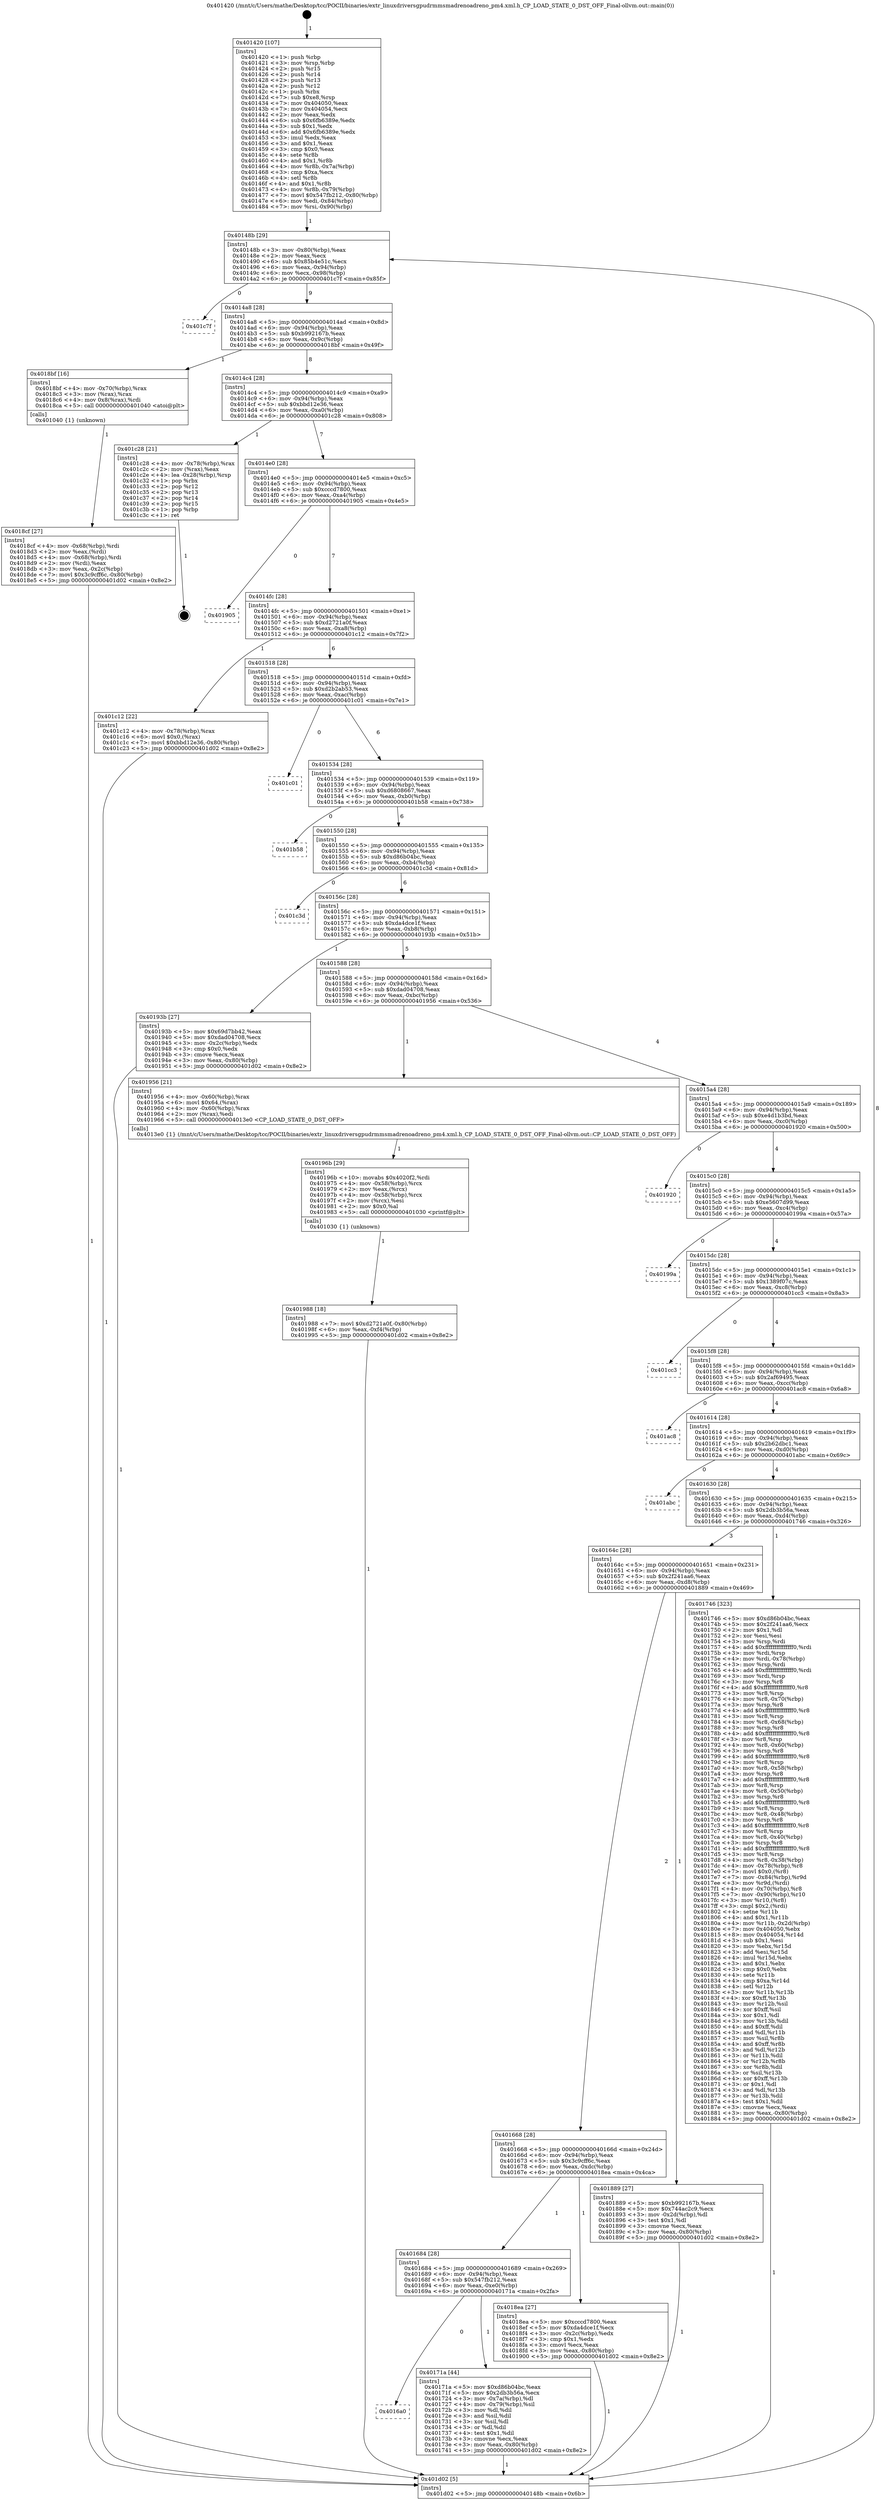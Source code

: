 digraph "0x401420" {
  label = "0x401420 (/mnt/c/Users/mathe/Desktop/tcc/POCII/binaries/extr_linuxdriversgpudrmmsmadrenoadreno_pm4.xml.h_CP_LOAD_STATE_0_DST_OFF_Final-ollvm.out::main(0))"
  labelloc = "t"
  node[shape=record]

  Entry [label="",width=0.3,height=0.3,shape=circle,fillcolor=black,style=filled]
  "0x40148b" [label="{
     0x40148b [29]\l
     | [instrs]\l
     &nbsp;&nbsp;0x40148b \<+3\>: mov -0x80(%rbp),%eax\l
     &nbsp;&nbsp;0x40148e \<+2\>: mov %eax,%ecx\l
     &nbsp;&nbsp;0x401490 \<+6\>: sub $0x85b4e51c,%ecx\l
     &nbsp;&nbsp;0x401496 \<+6\>: mov %eax,-0x94(%rbp)\l
     &nbsp;&nbsp;0x40149c \<+6\>: mov %ecx,-0x98(%rbp)\l
     &nbsp;&nbsp;0x4014a2 \<+6\>: je 0000000000401c7f \<main+0x85f\>\l
  }"]
  "0x401c7f" [label="{
     0x401c7f\l
  }", style=dashed]
  "0x4014a8" [label="{
     0x4014a8 [28]\l
     | [instrs]\l
     &nbsp;&nbsp;0x4014a8 \<+5\>: jmp 00000000004014ad \<main+0x8d\>\l
     &nbsp;&nbsp;0x4014ad \<+6\>: mov -0x94(%rbp),%eax\l
     &nbsp;&nbsp;0x4014b3 \<+5\>: sub $0xb992167b,%eax\l
     &nbsp;&nbsp;0x4014b8 \<+6\>: mov %eax,-0x9c(%rbp)\l
     &nbsp;&nbsp;0x4014be \<+6\>: je 00000000004018bf \<main+0x49f\>\l
  }"]
  Exit [label="",width=0.3,height=0.3,shape=circle,fillcolor=black,style=filled,peripheries=2]
  "0x4018bf" [label="{
     0x4018bf [16]\l
     | [instrs]\l
     &nbsp;&nbsp;0x4018bf \<+4\>: mov -0x70(%rbp),%rax\l
     &nbsp;&nbsp;0x4018c3 \<+3\>: mov (%rax),%rax\l
     &nbsp;&nbsp;0x4018c6 \<+4\>: mov 0x8(%rax),%rdi\l
     &nbsp;&nbsp;0x4018ca \<+5\>: call 0000000000401040 \<atoi@plt\>\l
     | [calls]\l
     &nbsp;&nbsp;0x401040 \{1\} (unknown)\l
  }"]
  "0x4014c4" [label="{
     0x4014c4 [28]\l
     | [instrs]\l
     &nbsp;&nbsp;0x4014c4 \<+5\>: jmp 00000000004014c9 \<main+0xa9\>\l
     &nbsp;&nbsp;0x4014c9 \<+6\>: mov -0x94(%rbp),%eax\l
     &nbsp;&nbsp;0x4014cf \<+5\>: sub $0xbbd12e36,%eax\l
     &nbsp;&nbsp;0x4014d4 \<+6\>: mov %eax,-0xa0(%rbp)\l
     &nbsp;&nbsp;0x4014da \<+6\>: je 0000000000401c28 \<main+0x808\>\l
  }"]
  "0x401988" [label="{
     0x401988 [18]\l
     | [instrs]\l
     &nbsp;&nbsp;0x401988 \<+7\>: movl $0xd2721a0f,-0x80(%rbp)\l
     &nbsp;&nbsp;0x40198f \<+6\>: mov %eax,-0xf4(%rbp)\l
     &nbsp;&nbsp;0x401995 \<+5\>: jmp 0000000000401d02 \<main+0x8e2\>\l
  }"]
  "0x401c28" [label="{
     0x401c28 [21]\l
     | [instrs]\l
     &nbsp;&nbsp;0x401c28 \<+4\>: mov -0x78(%rbp),%rax\l
     &nbsp;&nbsp;0x401c2c \<+2\>: mov (%rax),%eax\l
     &nbsp;&nbsp;0x401c2e \<+4\>: lea -0x28(%rbp),%rsp\l
     &nbsp;&nbsp;0x401c32 \<+1\>: pop %rbx\l
     &nbsp;&nbsp;0x401c33 \<+2\>: pop %r12\l
     &nbsp;&nbsp;0x401c35 \<+2\>: pop %r13\l
     &nbsp;&nbsp;0x401c37 \<+2\>: pop %r14\l
     &nbsp;&nbsp;0x401c39 \<+2\>: pop %r15\l
     &nbsp;&nbsp;0x401c3b \<+1\>: pop %rbp\l
     &nbsp;&nbsp;0x401c3c \<+1\>: ret\l
  }"]
  "0x4014e0" [label="{
     0x4014e0 [28]\l
     | [instrs]\l
     &nbsp;&nbsp;0x4014e0 \<+5\>: jmp 00000000004014e5 \<main+0xc5\>\l
     &nbsp;&nbsp;0x4014e5 \<+6\>: mov -0x94(%rbp),%eax\l
     &nbsp;&nbsp;0x4014eb \<+5\>: sub $0xcccd7800,%eax\l
     &nbsp;&nbsp;0x4014f0 \<+6\>: mov %eax,-0xa4(%rbp)\l
     &nbsp;&nbsp;0x4014f6 \<+6\>: je 0000000000401905 \<main+0x4e5\>\l
  }"]
  "0x40196b" [label="{
     0x40196b [29]\l
     | [instrs]\l
     &nbsp;&nbsp;0x40196b \<+10\>: movabs $0x4020f2,%rdi\l
     &nbsp;&nbsp;0x401975 \<+4\>: mov -0x58(%rbp),%rcx\l
     &nbsp;&nbsp;0x401979 \<+2\>: mov %eax,(%rcx)\l
     &nbsp;&nbsp;0x40197b \<+4\>: mov -0x58(%rbp),%rcx\l
     &nbsp;&nbsp;0x40197f \<+2\>: mov (%rcx),%esi\l
     &nbsp;&nbsp;0x401981 \<+2\>: mov $0x0,%al\l
     &nbsp;&nbsp;0x401983 \<+5\>: call 0000000000401030 \<printf@plt\>\l
     | [calls]\l
     &nbsp;&nbsp;0x401030 \{1\} (unknown)\l
  }"]
  "0x401905" [label="{
     0x401905\l
  }", style=dashed]
  "0x4014fc" [label="{
     0x4014fc [28]\l
     | [instrs]\l
     &nbsp;&nbsp;0x4014fc \<+5\>: jmp 0000000000401501 \<main+0xe1\>\l
     &nbsp;&nbsp;0x401501 \<+6\>: mov -0x94(%rbp),%eax\l
     &nbsp;&nbsp;0x401507 \<+5\>: sub $0xd2721a0f,%eax\l
     &nbsp;&nbsp;0x40150c \<+6\>: mov %eax,-0xa8(%rbp)\l
     &nbsp;&nbsp;0x401512 \<+6\>: je 0000000000401c12 \<main+0x7f2\>\l
  }"]
  "0x4018cf" [label="{
     0x4018cf [27]\l
     | [instrs]\l
     &nbsp;&nbsp;0x4018cf \<+4\>: mov -0x68(%rbp),%rdi\l
     &nbsp;&nbsp;0x4018d3 \<+2\>: mov %eax,(%rdi)\l
     &nbsp;&nbsp;0x4018d5 \<+4\>: mov -0x68(%rbp),%rdi\l
     &nbsp;&nbsp;0x4018d9 \<+2\>: mov (%rdi),%eax\l
     &nbsp;&nbsp;0x4018db \<+3\>: mov %eax,-0x2c(%rbp)\l
     &nbsp;&nbsp;0x4018de \<+7\>: movl $0x3c9cff6c,-0x80(%rbp)\l
     &nbsp;&nbsp;0x4018e5 \<+5\>: jmp 0000000000401d02 \<main+0x8e2\>\l
  }"]
  "0x401c12" [label="{
     0x401c12 [22]\l
     | [instrs]\l
     &nbsp;&nbsp;0x401c12 \<+4\>: mov -0x78(%rbp),%rax\l
     &nbsp;&nbsp;0x401c16 \<+6\>: movl $0x0,(%rax)\l
     &nbsp;&nbsp;0x401c1c \<+7\>: movl $0xbbd12e36,-0x80(%rbp)\l
     &nbsp;&nbsp;0x401c23 \<+5\>: jmp 0000000000401d02 \<main+0x8e2\>\l
  }"]
  "0x401518" [label="{
     0x401518 [28]\l
     | [instrs]\l
     &nbsp;&nbsp;0x401518 \<+5\>: jmp 000000000040151d \<main+0xfd\>\l
     &nbsp;&nbsp;0x40151d \<+6\>: mov -0x94(%rbp),%eax\l
     &nbsp;&nbsp;0x401523 \<+5\>: sub $0xd2b2ab53,%eax\l
     &nbsp;&nbsp;0x401528 \<+6\>: mov %eax,-0xac(%rbp)\l
     &nbsp;&nbsp;0x40152e \<+6\>: je 0000000000401c01 \<main+0x7e1\>\l
  }"]
  "0x401420" [label="{
     0x401420 [107]\l
     | [instrs]\l
     &nbsp;&nbsp;0x401420 \<+1\>: push %rbp\l
     &nbsp;&nbsp;0x401421 \<+3\>: mov %rsp,%rbp\l
     &nbsp;&nbsp;0x401424 \<+2\>: push %r15\l
     &nbsp;&nbsp;0x401426 \<+2\>: push %r14\l
     &nbsp;&nbsp;0x401428 \<+2\>: push %r13\l
     &nbsp;&nbsp;0x40142a \<+2\>: push %r12\l
     &nbsp;&nbsp;0x40142c \<+1\>: push %rbx\l
     &nbsp;&nbsp;0x40142d \<+7\>: sub $0xe8,%rsp\l
     &nbsp;&nbsp;0x401434 \<+7\>: mov 0x404050,%eax\l
     &nbsp;&nbsp;0x40143b \<+7\>: mov 0x404054,%ecx\l
     &nbsp;&nbsp;0x401442 \<+2\>: mov %eax,%edx\l
     &nbsp;&nbsp;0x401444 \<+6\>: sub $0x6fb6389e,%edx\l
     &nbsp;&nbsp;0x40144a \<+3\>: sub $0x1,%edx\l
     &nbsp;&nbsp;0x40144d \<+6\>: add $0x6fb6389e,%edx\l
     &nbsp;&nbsp;0x401453 \<+3\>: imul %edx,%eax\l
     &nbsp;&nbsp;0x401456 \<+3\>: and $0x1,%eax\l
     &nbsp;&nbsp;0x401459 \<+3\>: cmp $0x0,%eax\l
     &nbsp;&nbsp;0x40145c \<+4\>: sete %r8b\l
     &nbsp;&nbsp;0x401460 \<+4\>: and $0x1,%r8b\l
     &nbsp;&nbsp;0x401464 \<+4\>: mov %r8b,-0x7a(%rbp)\l
     &nbsp;&nbsp;0x401468 \<+3\>: cmp $0xa,%ecx\l
     &nbsp;&nbsp;0x40146b \<+4\>: setl %r8b\l
     &nbsp;&nbsp;0x40146f \<+4\>: and $0x1,%r8b\l
     &nbsp;&nbsp;0x401473 \<+4\>: mov %r8b,-0x79(%rbp)\l
     &nbsp;&nbsp;0x401477 \<+7\>: movl $0x547fb212,-0x80(%rbp)\l
     &nbsp;&nbsp;0x40147e \<+6\>: mov %edi,-0x84(%rbp)\l
     &nbsp;&nbsp;0x401484 \<+7\>: mov %rsi,-0x90(%rbp)\l
  }"]
  "0x401c01" [label="{
     0x401c01\l
  }", style=dashed]
  "0x401534" [label="{
     0x401534 [28]\l
     | [instrs]\l
     &nbsp;&nbsp;0x401534 \<+5\>: jmp 0000000000401539 \<main+0x119\>\l
     &nbsp;&nbsp;0x401539 \<+6\>: mov -0x94(%rbp),%eax\l
     &nbsp;&nbsp;0x40153f \<+5\>: sub $0xd6808667,%eax\l
     &nbsp;&nbsp;0x401544 \<+6\>: mov %eax,-0xb0(%rbp)\l
     &nbsp;&nbsp;0x40154a \<+6\>: je 0000000000401b58 \<main+0x738\>\l
  }"]
  "0x401d02" [label="{
     0x401d02 [5]\l
     | [instrs]\l
     &nbsp;&nbsp;0x401d02 \<+5\>: jmp 000000000040148b \<main+0x6b\>\l
  }"]
  "0x401b58" [label="{
     0x401b58\l
  }", style=dashed]
  "0x401550" [label="{
     0x401550 [28]\l
     | [instrs]\l
     &nbsp;&nbsp;0x401550 \<+5\>: jmp 0000000000401555 \<main+0x135\>\l
     &nbsp;&nbsp;0x401555 \<+6\>: mov -0x94(%rbp),%eax\l
     &nbsp;&nbsp;0x40155b \<+5\>: sub $0xd86b04bc,%eax\l
     &nbsp;&nbsp;0x401560 \<+6\>: mov %eax,-0xb4(%rbp)\l
     &nbsp;&nbsp;0x401566 \<+6\>: je 0000000000401c3d \<main+0x81d\>\l
  }"]
  "0x4016a0" [label="{
     0x4016a0\l
  }", style=dashed]
  "0x401c3d" [label="{
     0x401c3d\l
  }", style=dashed]
  "0x40156c" [label="{
     0x40156c [28]\l
     | [instrs]\l
     &nbsp;&nbsp;0x40156c \<+5\>: jmp 0000000000401571 \<main+0x151\>\l
     &nbsp;&nbsp;0x401571 \<+6\>: mov -0x94(%rbp),%eax\l
     &nbsp;&nbsp;0x401577 \<+5\>: sub $0xda4dce1f,%eax\l
     &nbsp;&nbsp;0x40157c \<+6\>: mov %eax,-0xb8(%rbp)\l
     &nbsp;&nbsp;0x401582 \<+6\>: je 000000000040193b \<main+0x51b\>\l
  }"]
  "0x40171a" [label="{
     0x40171a [44]\l
     | [instrs]\l
     &nbsp;&nbsp;0x40171a \<+5\>: mov $0xd86b04bc,%eax\l
     &nbsp;&nbsp;0x40171f \<+5\>: mov $0x2db3b56a,%ecx\l
     &nbsp;&nbsp;0x401724 \<+3\>: mov -0x7a(%rbp),%dl\l
     &nbsp;&nbsp;0x401727 \<+4\>: mov -0x79(%rbp),%sil\l
     &nbsp;&nbsp;0x40172b \<+3\>: mov %dl,%dil\l
     &nbsp;&nbsp;0x40172e \<+3\>: and %sil,%dil\l
     &nbsp;&nbsp;0x401731 \<+3\>: xor %sil,%dl\l
     &nbsp;&nbsp;0x401734 \<+3\>: or %dl,%dil\l
     &nbsp;&nbsp;0x401737 \<+4\>: test $0x1,%dil\l
     &nbsp;&nbsp;0x40173b \<+3\>: cmovne %ecx,%eax\l
     &nbsp;&nbsp;0x40173e \<+3\>: mov %eax,-0x80(%rbp)\l
     &nbsp;&nbsp;0x401741 \<+5\>: jmp 0000000000401d02 \<main+0x8e2\>\l
  }"]
  "0x40193b" [label="{
     0x40193b [27]\l
     | [instrs]\l
     &nbsp;&nbsp;0x40193b \<+5\>: mov $0x69d7bb42,%eax\l
     &nbsp;&nbsp;0x401940 \<+5\>: mov $0xdad04708,%ecx\l
     &nbsp;&nbsp;0x401945 \<+3\>: mov -0x2c(%rbp),%edx\l
     &nbsp;&nbsp;0x401948 \<+3\>: cmp $0x0,%edx\l
     &nbsp;&nbsp;0x40194b \<+3\>: cmove %ecx,%eax\l
     &nbsp;&nbsp;0x40194e \<+3\>: mov %eax,-0x80(%rbp)\l
     &nbsp;&nbsp;0x401951 \<+5\>: jmp 0000000000401d02 \<main+0x8e2\>\l
  }"]
  "0x401588" [label="{
     0x401588 [28]\l
     | [instrs]\l
     &nbsp;&nbsp;0x401588 \<+5\>: jmp 000000000040158d \<main+0x16d\>\l
     &nbsp;&nbsp;0x40158d \<+6\>: mov -0x94(%rbp),%eax\l
     &nbsp;&nbsp;0x401593 \<+5\>: sub $0xdad04708,%eax\l
     &nbsp;&nbsp;0x401598 \<+6\>: mov %eax,-0xbc(%rbp)\l
     &nbsp;&nbsp;0x40159e \<+6\>: je 0000000000401956 \<main+0x536\>\l
  }"]
  "0x401684" [label="{
     0x401684 [28]\l
     | [instrs]\l
     &nbsp;&nbsp;0x401684 \<+5\>: jmp 0000000000401689 \<main+0x269\>\l
     &nbsp;&nbsp;0x401689 \<+6\>: mov -0x94(%rbp),%eax\l
     &nbsp;&nbsp;0x40168f \<+5\>: sub $0x547fb212,%eax\l
     &nbsp;&nbsp;0x401694 \<+6\>: mov %eax,-0xe0(%rbp)\l
     &nbsp;&nbsp;0x40169a \<+6\>: je 000000000040171a \<main+0x2fa\>\l
  }"]
  "0x401956" [label="{
     0x401956 [21]\l
     | [instrs]\l
     &nbsp;&nbsp;0x401956 \<+4\>: mov -0x60(%rbp),%rax\l
     &nbsp;&nbsp;0x40195a \<+6\>: movl $0x64,(%rax)\l
     &nbsp;&nbsp;0x401960 \<+4\>: mov -0x60(%rbp),%rax\l
     &nbsp;&nbsp;0x401964 \<+2\>: mov (%rax),%edi\l
     &nbsp;&nbsp;0x401966 \<+5\>: call 00000000004013e0 \<CP_LOAD_STATE_0_DST_OFF\>\l
     | [calls]\l
     &nbsp;&nbsp;0x4013e0 \{1\} (/mnt/c/Users/mathe/Desktop/tcc/POCII/binaries/extr_linuxdriversgpudrmmsmadrenoadreno_pm4.xml.h_CP_LOAD_STATE_0_DST_OFF_Final-ollvm.out::CP_LOAD_STATE_0_DST_OFF)\l
  }"]
  "0x4015a4" [label="{
     0x4015a4 [28]\l
     | [instrs]\l
     &nbsp;&nbsp;0x4015a4 \<+5\>: jmp 00000000004015a9 \<main+0x189\>\l
     &nbsp;&nbsp;0x4015a9 \<+6\>: mov -0x94(%rbp),%eax\l
     &nbsp;&nbsp;0x4015af \<+5\>: sub $0xe4d1b3bd,%eax\l
     &nbsp;&nbsp;0x4015b4 \<+6\>: mov %eax,-0xc0(%rbp)\l
     &nbsp;&nbsp;0x4015ba \<+6\>: je 0000000000401920 \<main+0x500\>\l
  }"]
  "0x4018ea" [label="{
     0x4018ea [27]\l
     | [instrs]\l
     &nbsp;&nbsp;0x4018ea \<+5\>: mov $0xcccd7800,%eax\l
     &nbsp;&nbsp;0x4018ef \<+5\>: mov $0xda4dce1f,%ecx\l
     &nbsp;&nbsp;0x4018f4 \<+3\>: mov -0x2c(%rbp),%edx\l
     &nbsp;&nbsp;0x4018f7 \<+3\>: cmp $0x1,%edx\l
     &nbsp;&nbsp;0x4018fa \<+3\>: cmovl %ecx,%eax\l
     &nbsp;&nbsp;0x4018fd \<+3\>: mov %eax,-0x80(%rbp)\l
     &nbsp;&nbsp;0x401900 \<+5\>: jmp 0000000000401d02 \<main+0x8e2\>\l
  }"]
  "0x401920" [label="{
     0x401920\l
  }", style=dashed]
  "0x4015c0" [label="{
     0x4015c0 [28]\l
     | [instrs]\l
     &nbsp;&nbsp;0x4015c0 \<+5\>: jmp 00000000004015c5 \<main+0x1a5\>\l
     &nbsp;&nbsp;0x4015c5 \<+6\>: mov -0x94(%rbp),%eax\l
     &nbsp;&nbsp;0x4015cb \<+5\>: sub $0xe5607d99,%eax\l
     &nbsp;&nbsp;0x4015d0 \<+6\>: mov %eax,-0xc4(%rbp)\l
     &nbsp;&nbsp;0x4015d6 \<+6\>: je 000000000040199a \<main+0x57a\>\l
  }"]
  "0x401668" [label="{
     0x401668 [28]\l
     | [instrs]\l
     &nbsp;&nbsp;0x401668 \<+5\>: jmp 000000000040166d \<main+0x24d\>\l
     &nbsp;&nbsp;0x40166d \<+6\>: mov -0x94(%rbp),%eax\l
     &nbsp;&nbsp;0x401673 \<+5\>: sub $0x3c9cff6c,%eax\l
     &nbsp;&nbsp;0x401678 \<+6\>: mov %eax,-0xdc(%rbp)\l
     &nbsp;&nbsp;0x40167e \<+6\>: je 00000000004018ea \<main+0x4ca\>\l
  }"]
  "0x40199a" [label="{
     0x40199a\l
  }", style=dashed]
  "0x4015dc" [label="{
     0x4015dc [28]\l
     | [instrs]\l
     &nbsp;&nbsp;0x4015dc \<+5\>: jmp 00000000004015e1 \<main+0x1c1\>\l
     &nbsp;&nbsp;0x4015e1 \<+6\>: mov -0x94(%rbp),%eax\l
     &nbsp;&nbsp;0x4015e7 \<+5\>: sub $0x1389f07c,%eax\l
     &nbsp;&nbsp;0x4015ec \<+6\>: mov %eax,-0xc8(%rbp)\l
     &nbsp;&nbsp;0x4015f2 \<+6\>: je 0000000000401cc3 \<main+0x8a3\>\l
  }"]
  "0x401889" [label="{
     0x401889 [27]\l
     | [instrs]\l
     &nbsp;&nbsp;0x401889 \<+5\>: mov $0xb992167b,%eax\l
     &nbsp;&nbsp;0x40188e \<+5\>: mov $0x744ac2c9,%ecx\l
     &nbsp;&nbsp;0x401893 \<+3\>: mov -0x2d(%rbp),%dl\l
     &nbsp;&nbsp;0x401896 \<+3\>: test $0x1,%dl\l
     &nbsp;&nbsp;0x401899 \<+3\>: cmovne %ecx,%eax\l
     &nbsp;&nbsp;0x40189c \<+3\>: mov %eax,-0x80(%rbp)\l
     &nbsp;&nbsp;0x40189f \<+5\>: jmp 0000000000401d02 \<main+0x8e2\>\l
  }"]
  "0x401cc3" [label="{
     0x401cc3\l
  }", style=dashed]
  "0x4015f8" [label="{
     0x4015f8 [28]\l
     | [instrs]\l
     &nbsp;&nbsp;0x4015f8 \<+5\>: jmp 00000000004015fd \<main+0x1dd\>\l
     &nbsp;&nbsp;0x4015fd \<+6\>: mov -0x94(%rbp),%eax\l
     &nbsp;&nbsp;0x401603 \<+5\>: sub $0x2af69495,%eax\l
     &nbsp;&nbsp;0x401608 \<+6\>: mov %eax,-0xcc(%rbp)\l
     &nbsp;&nbsp;0x40160e \<+6\>: je 0000000000401ac8 \<main+0x6a8\>\l
  }"]
  "0x40164c" [label="{
     0x40164c [28]\l
     | [instrs]\l
     &nbsp;&nbsp;0x40164c \<+5\>: jmp 0000000000401651 \<main+0x231\>\l
     &nbsp;&nbsp;0x401651 \<+6\>: mov -0x94(%rbp),%eax\l
     &nbsp;&nbsp;0x401657 \<+5\>: sub $0x2f241aa6,%eax\l
     &nbsp;&nbsp;0x40165c \<+6\>: mov %eax,-0xd8(%rbp)\l
     &nbsp;&nbsp;0x401662 \<+6\>: je 0000000000401889 \<main+0x469\>\l
  }"]
  "0x401ac8" [label="{
     0x401ac8\l
  }", style=dashed]
  "0x401614" [label="{
     0x401614 [28]\l
     | [instrs]\l
     &nbsp;&nbsp;0x401614 \<+5\>: jmp 0000000000401619 \<main+0x1f9\>\l
     &nbsp;&nbsp;0x401619 \<+6\>: mov -0x94(%rbp),%eax\l
     &nbsp;&nbsp;0x40161f \<+5\>: sub $0x2b62dbc1,%eax\l
     &nbsp;&nbsp;0x401624 \<+6\>: mov %eax,-0xd0(%rbp)\l
     &nbsp;&nbsp;0x40162a \<+6\>: je 0000000000401abc \<main+0x69c\>\l
  }"]
  "0x401746" [label="{
     0x401746 [323]\l
     | [instrs]\l
     &nbsp;&nbsp;0x401746 \<+5\>: mov $0xd86b04bc,%eax\l
     &nbsp;&nbsp;0x40174b \<+5\>: mov $0x2f241aa6,%ecx\l
     &nbsp;&nbsp;0x401750 \<+2\>: mov $0x1,%dl\l
     &nbsp;&nbsp;0x401752 \<+2\>: xor %esi,%esi\l
     &nbsp;&nbsp;0x401754 \<+3\>: mov %rsp,%rdi\l
     &nbsp;&nbsp;0x401757 \<+4\>: add $0xfffffffffffffff0,%rdi\l
     &nbsp;&nbsp;0x40175b \<+3\>: mov %rdi,%rsp\l
     &nbsp;&nbsp;0x40175e \<+4\>: mov %rdi,-0x78(%rbp)\l
     &nbsp;&nbsp;0x401762 \<+3\>: mov %rsp,%rdi\l
     &nbsp;&nbsp;0x401765 \<+4\>: add $0xfffffffffffffff0,%rdi\l
     &nbsp;&nbsp;0x401769 \<+3\>: mov %rdi,%rsp\l
     &nbsp;&nbsp;0x40176c \<+3\>: mov %rsp,%r8\l
     &nbsp;&nbsp;0x40176f \<+4\>: add $0xfffffffffffffff0,%r8\l
     &nbsp;&nbsp;0x401773 \<+3\>: mov %r8,%rsp\l
     &nbsp;&nbsp;0x401776 \<+4\>: mov %r8,-0x70(%rbp)\l
     &nbsp;&nbsp;0x40177a \<+3\>: mov %rsp,%r8\l
     &nbsp;&nbsp;0x40177d \<+4\>: add $0xfffffffffffffff0,%r8\l
     &nbsp;&nbsp;0x401781 \<+3\>: mov %r8,%rsp\l
     &nbsp;&nbsp;0x401784 \<+4\>: mov %r8,-0x68(%rbp)\l
     &nbsp;&nbsp;0x401788 \<+3\>: mov %rsp,%r8\l
     &nbsp;&nbsp;0x40178b \<+4\>: add $0xfffffffffffffff0,%r8\l
     &nbsp;&nbsp;0x40178f \<+3\>: mov %r8,%rsp\l
     &nbsp;&nbsp;0x401792 \<+4\>: mov %r8,-0x60(%rbp)\l
     &nbsp;&nbsp;0x401796 \<+3\>: mov %rsp,%r8\l
     &nbsp;&nbsp;0x401799 \<+4\>: add $0xfffffffffffffff0,%r8\l
     &nbsp;&nbsp;0x40179d \<+3\>: mov %r8,%rsp\l
     &nbsp;&nbsp;0x4017a0 \<+4\>: mov %r8,-0x58(%rbp)\l
     &nbsp;&nbsp;0x4017a4 \<+3\>: mov %rsp,%r8\l
     &nbsp;&nbsp;0x4017a7 \<+4\>: add $0xfffffffffffffff0,%r8\l
     &nbsp;&nbsp;0x4017ab \<+3\>: mov %r8,%rsp\l
     &nbsp;&nbsp;0x4017ae \<+4\>: mov %r8,-0x50(%rbp)\l
     &nbsp;&nbsp;0x4017b2 \<+3\>: mov %rsp,%r8\l
     &nbsp;&nbsp;0x4017b5 \<+4\>: add $0xfffffffffffffff0,%r8\l
     &nbsp;&nbsp;0x4017b9 \<+3\>: mov %r8,%rsp\l
     &nbsp;&nbsp;0x4017bc \<+4\>: mov %r8,-0x48(%rbp)\l
     &nbsp;&nbsp;0x4017c0 \<+3\>: mov %rsp,%r8\l
     &nbsp;&nbsp;0x4017c3 \<+4\>: add $0xfffffffffffffff0,%r8\l
     &nbsp;&nbsp;0x4017c7 \<+3\>: mov %r8,%rsp\l
     &nbsp;&nbsp;0x4017ca \<+4\>: mov %r8,-0x40(%rbp)\l
     &nbsp;&nbsp;0x4017ce \<+3\>: mov %rsp,%r8\l
     &nbsp;&nbsp;0x4017d1 \<+4\>: add $0xfffffffffffffff0,%r8\l
     &nbsp;&nbsp;0x4017d5 \<+3\>: mov %r8,%rsp\l
     &nbsp;&nbsp;0x4017d8 \<+4\>: mov %r8,-0x38(%rbp)\l
     &nbsp;&nbsp;0x4017dc \<+4\>: mov -0x78(%rbp),%r8\l
     &nbsp;&nbsp;0x4017e0 \<+7\>: movl $0x0,(%r8)\l
     &nbsp;&nbsp;0x4017e7 \<+7\>: mov -0x84(%rbp),%r9d\l
     &nbsp;&nbsp;0x4017ee \<+3\>: mov %r9d,(%rdi)\l
     &nbsp;&nbsp;0x4017f1 \<+4\>: mov -0x70(%rbp),%r8\l
     &nbsp;&nbsp;0x4017f5 \<+7\>: mov -0x90(%rbp),%r10\l
     &nbsp;&nbsp;0x4017fc \<+3\>: mov %r10,(%r8)\l
     &nbsp;&nbsp;0x4017ff \<+3\>: cmpl $0x2,(%rdi)\l
     &nbsp;&nbsp;0x401802 \<+4\>: setne %r11b\l
     &nbsp;&nbsp;0x401806 \<+4\>: and $0x1,%r11b\l
     &nbsp;&nbsp;0x40180a \<+4\>: mov %r11b,-0x2d(%rbp)\l
     &nbsp;&nbsp;0x40180e \<+7\>: mov 0x404050,%ebx\l
     &nbsp;&nbsp;0x401815 \<+8\>: mov 0x404054,%r14d\l
     &nbsp;&nbsp;0x40181d \<+3\>: sub $0x1,%esi\l
     &nbsp;&nbsp;0x401820 \<+3\>: mov %ebx,%r15d\l
     &nbsp;&nbsp;0x401823 \<+3\>: add %esi,%r15d\l
     &nbsp;&nbsp;0x401826 \<+4\>: imul %r15d,%ebx\l
     &nbsp;&nbsp;0x40182a \<+3\>: and $0x1,%ebx\l
     &nbsp;&nbsp;0x40182d \<+3\>: cmp $0x0,%ebx\l
     &nbsp;&nbsp;0x401830 \<+4\>: sete %r11b\l
     &nbsp;&nbsp;0x401834 \<+4\>: cmp $0xa,%r14d\l
     &nbsp;&nbsp;0x401838 \<+4\>: setl %r12b\l
     &nbsp;&nbsp;0x40183c \<+3\>: mov %r11b,%r13b\l
     &nbsp;&nbsp;0x40183f \<+4\>: xor $0xff,%r13b\l
     &nbsp;&nbsp;0x401843 \<+3\>: mov %r12b,%sil\l
     &nbsp;&nbsp;0x401846 \<+4\>: xor $0xff,%sil\l
     &nbsp;&nbsp;0x40184a \<+3\>: xor $0x1,%dl\l
     &nbsp;&nbsp;0x40184d \<+3\>: mov %r13b,%dil\l
     &nbsp;&nbsp;0x401850 \<+4\>: and $0xff,%dil\l
     &nbsp;&nbsp;0x401854 \<+3\>: and %dl,%r11b\l
     &nbsp;&nbsp;0x401857 \<+3\>: mov %sil,%r8b\l
     &nbsp;&nbsp;0x40185a \<+4\>: and $0xff,%r8b\l
     &nbsp;&nbsp;0x40185e \<+3\>: and %dl,%r12b\l
     &nbsp;&nbsp;0x401861 \<+3\>: or %r11b,%dil\l
     &nbsp;&nbsp;0x401864 \<+3\>: or %r12b,%r8b\l
     &nbsp;&nbsp;0x401867 \<+3\>: xor %r8b,%dil\l
     &nbsp;&nbsp;0x40186a \<+3\>: or %sil,%r13b\l
     &nbsp;&nbsp;0x40186d \<+4\>: xor $0xff,%r13b\l
     &nbsp;&nbsp;0x401871 \<+3\>: or $0x1,%dl\l
     &nbsp;&nbsp;0x401874 \<+3\>: and %dl,%r13b\l
     &nbsp;&nbsp;0x401877 \<+3\>: or %r13b,%dil\l
     &nbsp;&nbsp;0x40187a \<+4\>: test $0x1,%dil\l
     &nbsp;&nbsp;0x40187e \<+3\>: cmovne %ecx,%eax\l
     &nbsp;&nbsp;0x401881 \<+3\>: mov %eax,-0x80(%rbp)\l
     &nbsp;&nbsp;0x401884 \<+5\>: jmp 0000000000401d02 \<main+0x8e2\>\l
  }"]
  "0x401abc" [label="{
     0x401abc\l
  }", style=dashed]
  "0x401630" [label="{
     0x401630 [28]\l
     | [instrs]\l
     &nbsp;&nbsp;0x401630 \<+5\>: jmp 0000000000401635 \<main+0x215\>\l
     &nbsp;&nbsp;0x401635 \<+6\>: mov -0x94(%rbp),%eax\l
     &nbsp;&nbsp;0x40163b \<+5\>: sub $0x2db3b56a,%eax\l
     &nbsp;&nbsp;0x401640 \<+6\>: mov %eax,-0xd4(%rbp)\l
     &nbsp;&nbsp;0x401646 \<+6\>: je 0000000000401746 \<main+0x326\>\l
  }"]
  Entry -> "0x401420" [label=" 1"]
  "0x40148b" -> "0x401c7f" [label=" 0"]
  "0x40148b" -> "0x4014a8" [label=" 9"]
  "0x401c28" -> Exit [label=" 1"]
  "0x4014a8" -> "0x4018bf" [label=" 1"]
  "0x4014a8" -> "0x4014c4" [label=" 8"]
  "0x401c12" -> "0x401d02" [label=" 1"]
  "0x4014c4" -> "0x401c28" [label=" 1"]
  "0x4014c4" -> "0x4014e0" [label=" 7"]
  "0x401988" -> "0x401d02" [label=" 1"]
  "0x4014e0" -> "0x401905" [label=" 0"]
  "0x4014e0" -> "0x4014fc" [label=" 7"]
  "0x40196b" -> "0x401988" [label=" 1"]
  "0x4014fc" -> "0x401c12" [label=" 1"]
  "0x4014fc" -> "0x401518" [label=" 6"]
  "0x401956" -> "0x40196b" [label=" 1"]
  "0x401518" -> "0x401c01" [label=" 0"]
  "0x401518" -> "0x401534" [label=" 6"]
  "0x4018ea" -> "0x401d02" [label=" 1"]
  "0x401534" -> "0x401b58" [label=" 0"]
  "0x401534" -> "0x401550" [label=" 6"]
  "0x4018cf" -> "0x401d02" [label=" 1"]
  "0x401550" -> "0x401c3d" [label=" 0"]
  "0x401550" -> "0x40156c" [label=" 6"]
  "0x4018bf" -> "0x4018cf" [label=" 1"]
  "0x40156c" -> "0x40193b" [label=" 1"]
  "0x40156c" -> "0x401588" [label=" 5"]
  "0x401889" -> "0x401d02" [label=" 1"]
  "0x401588" -> "0x401956" [label=" 1"]
  "0x401588" -> "0x4015a4" [label=" 4"]
  "0x40193b" -> "0x401d02" [label=" 1"]
  "0x4015a4" -> "0x401920" [label=" 0"]
  "0x4015a4" -> "0x4015c0" [label=" 4"]
  "0x401d02" -> "0x40148b" [label=" 8"]
  "0x4015c0" -> "0x40199a" [label=" 0"]
  "0x4015c0" -> "0x4015dc" [label=" 4"]
  "0x40171a" -> "0x401d02" [label=" 1"]
  "0x4015dc" -> "0x401cc3" [label=" 0"]
  "0x4015dc" -> "0x4015f8" [label=" 4"]
  "0x401684" -> "0x4016a0" [label=" 0"]
  "0x4015f8" -> "0x401ac8" [label=" 0"]
  "0x4015f8" -> "0x401614" [label=" 4"]
  "0x401746" -> "0x401d02" [label=" 1"]
  "0x401614" -> "0x401abc" [label=" 0"]
  "0x401614" -> "0x401630" [label=" 4"]
  "0x401668" -> "0x401684" [label=" 1"]
  "0x401630" -> "0x401746" [label=" 1"]
  "0x401630" -> "0x40164c" [label=" 3"]
  "0x401684" -> "0x40171a" [label=" 1"]
  "0x40164c" -> "0x401889" [label=" 1"]
  "0x40164c" -> "0x401668" [label=" 2"]
  "0x401420" -> "0x40148b" [label=" 1"]
  "0x401668" -> "0x4018ea" [label=" 1"]
}
